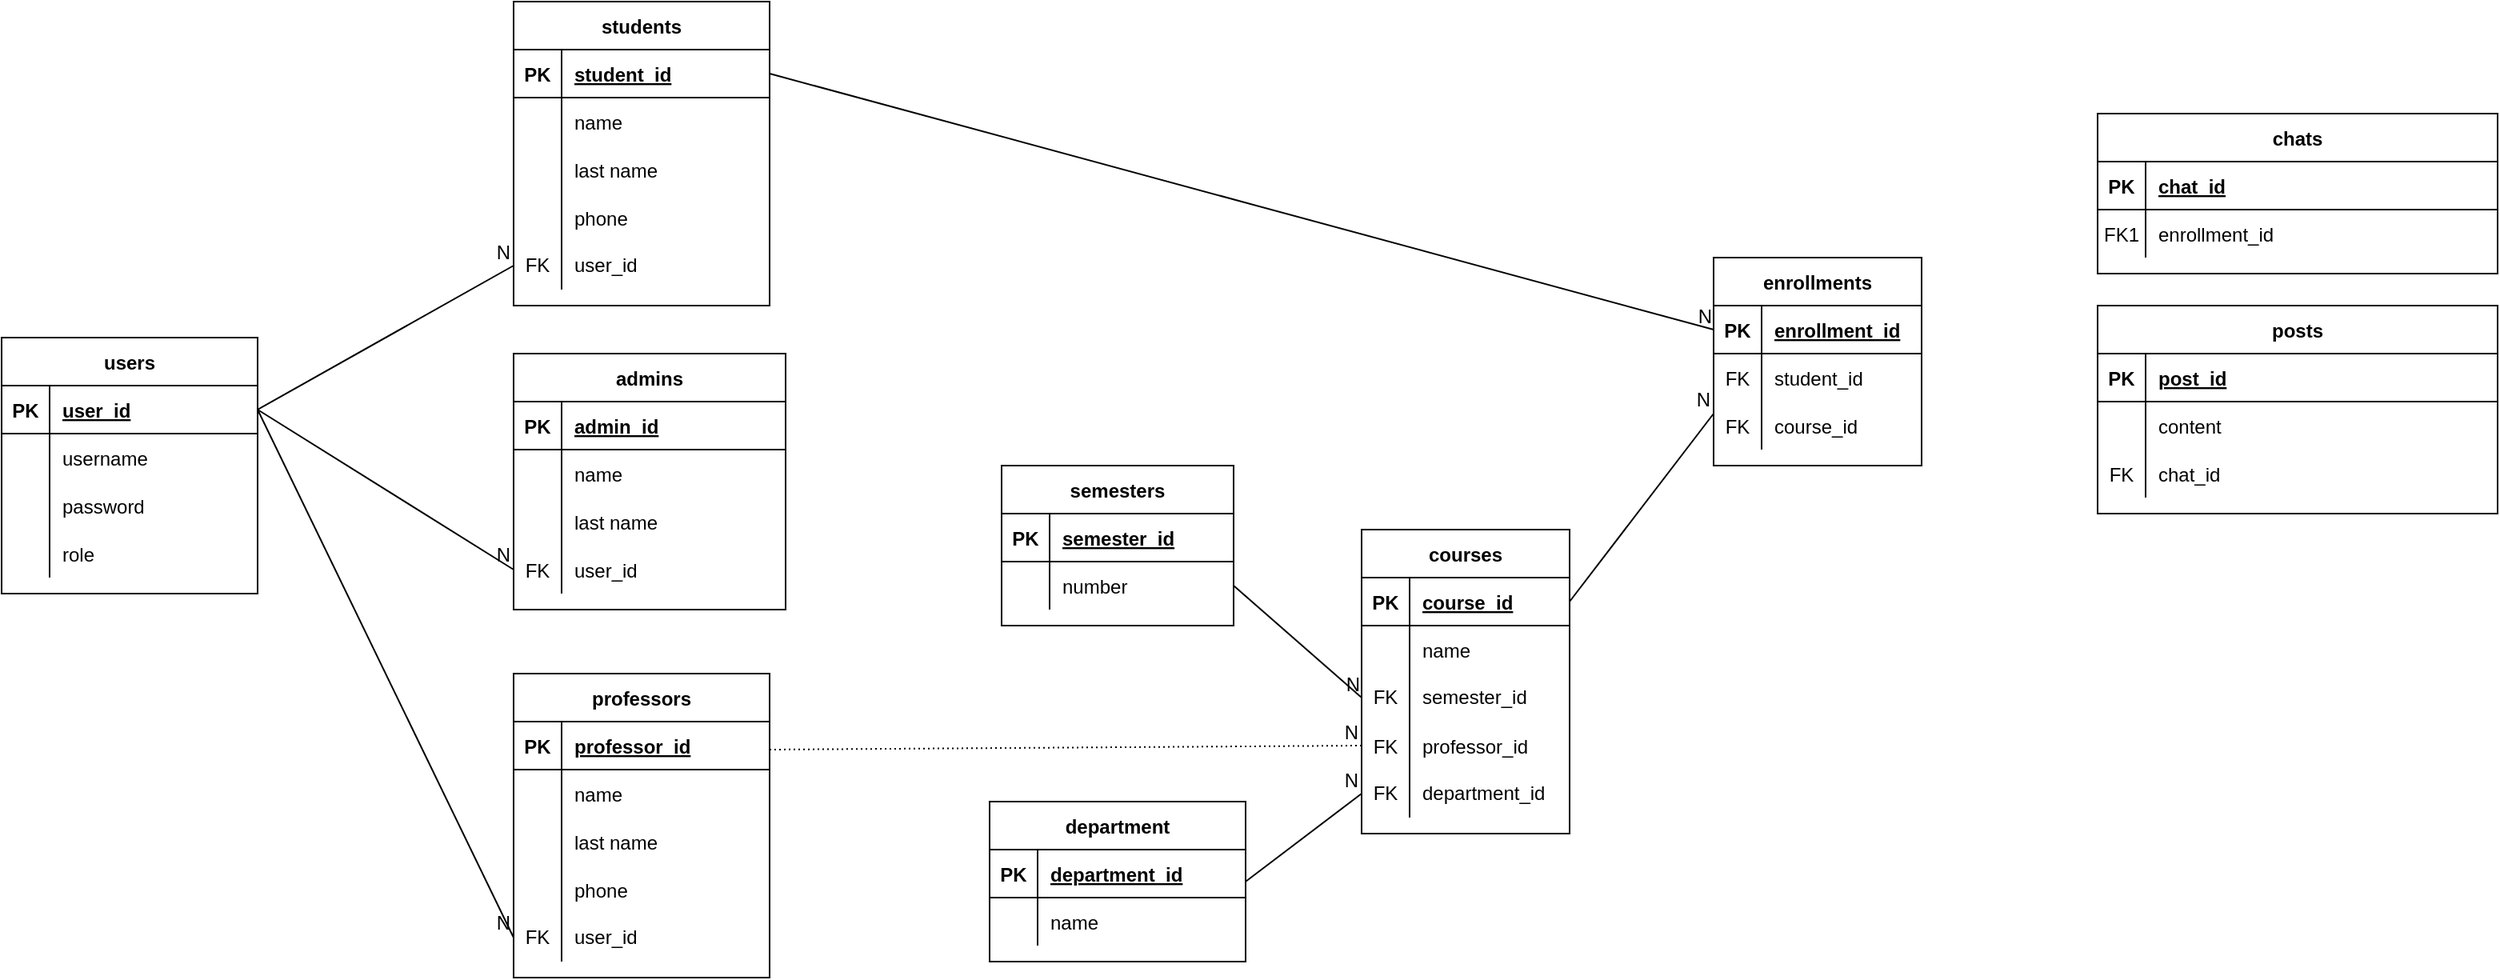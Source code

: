 <mxfile version="26.1.0">
  <diagram id="R2lEEEUBdFMjLlhIrx00" name="Page-1">
    <mxGraphModel dx="2284" dy="819" grid="1" gridSize="10" guides="1" tooltips="1" connect="1" arrows="1" fold="1" page="1" pageScale="1" pageWidth="850" pageHeight="1100" math="0" shadow="0" extFonts="Permanent Marker^https://fonts.googleapis.com/css?family=Permanent+Marker">
      <root>
        <mxCell id="0" />
        <mxCell id="1" parent="0" />
        <mxCell id="C-vyLk0tnHw3VtMMgP7b-2" value="courses" style="shape=table;startSize=30;container=1;collapsible=1;childLayout=tableLayout;fixedRows=1;rowLines=0;fontStyle=1;align=center;resizeLast=1;" parent="1" vertex="1">
          <mxGeometry x="380" y="430" width="130" height="190" as="geometry" />
        </mxCell>
        <mxCell id="C-vyLk0tnHw3VtMMgP7b-3" value="" style="shape=partialRectangle;collapsible=0;dropTarget=0;pointerEvents=0;fillColor=none;points=[[0,0.5],[1,0.5]];portConstraint=eastwest;top=0;left=0;right=0;bottom=1;" parent="C-vyLk0tnHw3VtMMgP7b-2" vertex="1">
          <mxGeometry y="30" width="130" height="30" as="geometry" />
        </mxCell>
        <mxCell id="C-vyLk0tnHw3VtMMgP7b-4" value="PK" style="shape=partialRectangle;overflow=hidden;connectable=0;fillColor=none;top=0;left=0;bottom=0;right=0;fontStyle=1;" parent="C-vyLk0tnHw3VtMMgP7b-3" vertex="1">
          <mxGeometry width="30" height="30" as="geometry">
            <mxRectangle width="30" height="30" as="alternateBounds" />
          </mxGeometry>
        </mxCell>
        <mxCell id="C-vyLk0tnHw3VtMMgP7b-5" value="course_id" style="shape=partialRectangle;overflow=hidden;connectable=0;fillColor=none;top=0;left=0;bottom=0;right=0;align=left;spacingLeft=6;fontStyle=5;" parent="C-vyLk0tnHw3VtMMgP7b-3" vertex="1">
          <mxGeometry x="30" width="100" height="30" as="geometry">
            <mxRectangle width="100" height="30" as="alternateBounds" />
          </mxGeometry>
        </mxCell>
        <mxCell id="C-vyLk0tnHw3VtMMgP7b-9" value="" style="shape=partialRectangle;collapsible=0;dropTarget=0;pointerEvents=0;fillColor=none;points=[[0,0.5],[1,0.5]];portConstraint=eastwest;top=0;left=0;right=0;bottom=0;" parent="C-vyLk0tnHw3VtMMgP7b-2" vertex="1">
          <mxGeometry y="60" width="130" height="30" as="geometry" />
        </mxCell>
        <mxCell id="C-vyLk0tnHw3VtMMgP7b-10" value="" style="shape=partialRectangle;overflow=hidden;connectable=0;fillColor=none;top=0;left=0;bottom=0;right=0;" parent="C-vyLk0tnHw3VtMMgP7b-9" vertex="1">
          <mxGeometry width="30" height="30" as="geometry">
            <mxRectangle width="30" height="30" as="alternateBounds" />
          </mxGeometry>
        </mxCell>
        <mxCell id="C-vyLk0tnHw3VtMMgP7b-11" value="name" style="shape=partialRectangle;overflow=hidden;connectable=0;fillColor=none;top=0;left=0;bottom=0;right=0;align=left;spacingLeft=6;" parent="C-vyLk0tnHw3VtMMgP7b-9" vertex="1">
          <mxGeometry x="30" width="100" height="30" as="geometry">
            <mxRectangle width="100" height="30" as="alternateBounds" />
          </mxGeometry>
        </mxCell>
        <mxCell id="GSgOsU9FtVIXxJSqSKFA-124" value="" style="shape=tableRow;horizontal=0;startSize=0;swimlaneHead=0;swimlaneBody=0;fillColor=none;collapsible=0;dropTarget=0;points=[[0,0.5],[1,0.5]];portConstraint=eastwest;top=0;left=0;right=0;bottom=0;" parent="C-vyLk0tnHw3VtMMgP7b-2" vertex="1">
          <mxGeometry y="90" width="130" height="30" as="geometry" />
        </mxCell>
        <mxCell id="GSgOsU9FtVIXxJSqSKFA-125" value="FK" style="shape=partialRectangle;connectable=0;fillColor=none;top=0;left=0;bottom=0;right=0;fontStyle=0;overflow=hidden;whiteSpace=wrap;html=1;" parent="GSgOsU9FtVIXxJSqSKFA-124" vertex="1">
          <mxGeometry width="30" height="30" as="geometry">
            <mxRectangle width="30" height="30" as="alternateBounds" />
          </mxGeometry>
        </mxCell>
        <mxCell id="GSgOsU9FtVIXxJSqSKFA-126" value="semester_id" style="shape=partialRectangle;connectable=0;fillColor=none;top=0;left=0;bottom=0;right=0;align=left;spacingLeft=6;fontStyle=0;overflow=hidden;whiteSpace=wrap;html=1;" parent="GSgOsU9FtVIXxJSqSKFA-124" vertex="1">
          <mxGeometry x="30" width="100" height="30" as="geometry">
            <mxRectangle width="100" height="30" as="alternateBounds" />
          </mxGeometry>
        </mxCell>
        <mxCell id="GSgOsU9FtVIXxJSqSKFA-140" value="" style="shape=tableRow;horizontal=0;startSize=0;swimlaneHead=0;swimlaneBody=0;fillColor=none;collapsible=0;dropTarget=0;points=[[0,0.5],[1,0.5]];portConstraint=eastwest;top=0;left=0;right=0;bottom=0;" parent="C-vyLk0tnHw3VtMMgP7b-2" vertex="1">
          <mxGeometry y="120" width="130" height="30" as="geometry" />
        </mxCell>
        <mxCell id="GSgOsU9FtVIXxJSqSKFA-141" value="FK" style="shape=partialRectangle;connectable=0;fillColor=none;top=0;left=0;bottom=0;right=0;editable=1;overflow=hidden;" parent="GSgOsU9FtVIXxJSqSKFA-140" vertex="1">
          <mxGeometry width="30" height="30" as="geometry">
            <mxRectangle width="30" height="30" as="alternateBounds" />
          </mxGeometry>
        </mxCell>
        <mxCell id="GSgOsU9FtVIXxJSqSKFA-142" value="professor_id" style="shape=partialRectangle;connectable=0;fillColor=none;top=0;left=0;bottom=0;right=0;align=left;spacingLeft=6;overflow=hidden;" parent="GSgOsU9FtVIXxJSqSKFA-140" vertex="1">
          <mxGeometry x="30" width="100" height="30" as="geometry">
            <mxRectangle width="100" height="30" as="alternateBounds" />
          </mxGeometry>
        </mxCell>
        <mxCell id="GSgOsU9FtVIXxJSqSKFA-153" value="" style="shape=tableRow;horizontal=0;startSize=0;swimlaneHead=0;swimlaneBody=0;fillColor=none;collapsible=0;dropTarget=0;points=[[0,0.5],[1,0.5]];portConstraint=eastwest;top=0;left=0;right=0;bottom=0;" parent="C-vyLk0tnHw3VtMMgP7b-2" vertex="1">
          <mxGeometry y="150" width="130" height="30" as="geometry" />
        </mxCell>
        <mxCell id="GSgOsU9FtVIXxJSqSKFA-154" value="FK" style="shape=partialRectangle;connectable=0;fillColor=none;top=0;left=0;bottom=0;right=0;fontStyle=0;overflow=hidden;whiteSpace=wrap;html=1;" parent="GSgOsU9FtVIXxJSqSKFA-153" vertex="1">
          <mxGeometry width="30" height="30" as="geometry">
            <mxRectangle width="30" height="30" as="alternateBounds" />
          </mxGeometry>
        </mxCell>
        <mxCell id="GSgOsU9FtVIXxJSqSKFA-155" value="department_id" style="shape=partialRectangle;connectable=0;fillColor=none;top=0;left=0;bottom=0;right=0;align=left;spacingLeft=6;fontStyle=0;overflow=hidden;whiteSpace=wrap;html=1;" parent="GSgOsU9FtVIXxJSqSKFA-153" vertex="1">
          <mxGeometry x="30" width="100" height="30" as="geometry">
            <mxRectangle width="100" height="30" as="alternateBounds" />
          </mxGeometry>
        </mxCell>
        <mxCell id="C-vyLk0tnHw3VtMMgP7b-23" value="users" style="shape=table;startSize=30;container=1;collapsible=1;childLayout=tableLayout;fixedRows=1;rowLines=0;fontStyle=1;align=center;resizeLast=1;" parent="1" vertex="1">
          <mxGeometry x="-470" y="310" width="160" height="160" as="geometry" />
        </mxCell>
        <mxCell id="C-vyLk0tnHw3VtMMgP7b-24" value="" style="shape=partialRectangle;collapsible=0;dropTarget=0;pointerEvents=0;fillColor=none;points=[[0,0.5],[1,0.5]];portConstraint=eastwest;top=0;left=0;right=0;bottom=1;" parent="C-vyLk0tnHw3VtMMgP7b-23" vertex="1">
          <mxGeometry y="30" width="160" height="30" as="geometry" />
        </mxCell>
        <mxCell id="C-vyLk0tnHw3VtMMgP7b-25" value="PK" style="shape=partialRectangle;overflow=hidden;connectable=0;fillColor=none;top=0;left=0;bottom=0;right=0;fontStyle=1;" parent="C-vyLk0tnHw3VtMMgP7b-24" vertex="1">
          <mxGeometry width="30" height="30" as="geometry">
            <mxRectangle width="30" height="30" as="alternateBounds" />
          </mxGeometry>
        </mxCell>
        <mxCell id="C-vyLk0tnHw3VtMMgP7b-26" value="user_id" style="shape=partialRectangle;overflow=hidden;connectable=0;fillColor=none;top=0;left=0;bottom=0;right=0;align=left;spacingLeft=6;fontStyle=5;" parent="C-vyLk0tnHw3VtMMgP7b-24" vertex="1">
          <mxGeometry x="30" width="130" height="30" as="geometry">
            <mxRectangle width="130" height="30" as="alternateBounds" />
          </mxGeometry>
        </mxCell>
        <mxCell id="C-vyLk0tnHw3VtMMgP7b-27" value="" style="shape=partialRectangle;collapsible=0;dropTarget=0;pointerEvents=0;fillColor=none;points=[[0,0.5],[1,0.5]];portConstraint=eastwest;top=0;left=0;right=0;bottom=0;" parent="C-vyLk0tnHw3VtMMgP7b-23" vertex="1">
          <mxGeometry y="60" width="160" height="30" as="geometry" />
        </mxCell>
        <mxCell id="C-vyLk0tnHw3VtMMgP7b-28" value="" style="shape=partialRectangle;overflow=hidden;connectable=0;fillColor=none;top=0;left=0;bottom=0;right=0;" parent="C-vyLk0tnHw3VtMMgP7b-27" vertex="1">
          <mxGeometry width="30" height="30" as="geometry">
            <mxRectangle width="30" height="30" as="alternateBounds" />
          </mxGeometry>
        </mxCell>
        <mxCell id="C-vyLk0tnHw3VtMMgP7b-29" value="username" style="shape=partialRectangle;overflow=hidden;connectable=0;fillColor=none;top=0;left=0;bottom=0;right=0;align=left;spacingLeft=6;" parent="C-vyLk0tnHw3VtMMgP7b-27" vertex="1">
          <mxGeometry x="30" width="130" height="30" as="geometry">
            <mxRectangle width="130" height="30" as="alternateBounds" />
          </mxGeometry>
        </mxCell>
        <mxCell id="GSgOsU9FtVIXxJSqSKFA-80" value="" style="shape=tableRow;horizontal=0;startSize=0;swimlaneHead=0;swimlaneBody=0;fillColor=none;collapsible=0;dropTarget=0;points=[[0,0.5],[1,0.5]];portConstraint=eastwest;top=0;left=0;right=0;bottom=0;" parent="C-vyLk0tnHw3VtMMgP7b-23" vertex="1">
          <mxGeometry y="90" width="160" height="30" as="geometry" />
        </mxCell>
        <mxCell id="GSgOsU9FtVIXxJSqSKFA-81" value="" style="shape=partialRectangle;connectable=0;fillColor=none;top=0;left=0;bottom=0;right=0;editable=1;overflow=hidden;" parent="GSgOsU9FtVIXxJSqSKFA-80" vertex="1">
          <mxGeometry width="30" height="30" as="geometry">
            <mxRectangle width="30" height="30" as="alternateBounds" />
          </mxGeometry>
        </mxCell>
        <mxCell id="GSgOsU9FtVIXxJSqSKFA-82" value="password" style="shape=partialRectangle;connectable=0;fillColor=none;top=0;left=0;bottom=0;right=0;align=left;spacingLeft=6;overflow=hidden;" parent="GSgOsU9FtVIXxJSqSKFA-80" vertex="1">
          <mxGeometry x="30" width="130" height="30" as="geometry">
            <mxRectangle width="130" height="30" as="alternateBounds" />
          </mxGeometry>
        </mxCell>
        <mxCell id="GSgOsU9FtVIXxJSqSKFA-83" value="" style="shape=tableRow;horizontal=0;startSize=0;swimlaneHead=0;swimlaneBody=0;fillColor=none;collapsible=0;dropTarget=0;points=[[0,0.5],[1,0.5]];portConstraint=eastwest;top=0;left=0;right=0;bottom=0;" parent="C-vyLk0tnHw3VtMMgP7b-23" vertex="1">
          <mxGeometry y="120" width="160" height="30" as="geometry" />
        </mxCell>
        <mxCell id="GSgOsU9FtVIXxJSqSKFA-84" value="" style="shape=partialRectangle;connectable=0;fillColor=none;top=0;left=0;bottom=0;right=0;editable=1;overflow=hidden;" parent="GSgOsU9FtVIXxJSqSKFA-83" vertex="1">
          <mxGeometry width="30" height="30" as="geometry">
            <mxRectangle width="30" height="30" as="alternateBounds" />
          </mxGeometry>
        </mxCell>
        <mxCell id="GSgOsU9FtVIXxJSqSKFA-85" value="role" style="shape=partialRectangle;connectable=0;fillColor=none;top=0;left=0;bottom=0;right=0;align=left;spacingLeft=6;overflow=hidden;" parent="GSgOsU9FtVIXxJSqSKFA-83" vertex="1">
          <mxGeometry x="30" width="130" height="30" as="geometry">
            <mxRectangle width="130" height="30" as="alternateBounds" />
          </mxGeometry>
        </mxCell>
        <mxCell id="GSgOsU9FtVIXxJSqSKFA-1" value="admins" style="shape=table;startSize=30;container=1;collapsible=1;childLayout=tableLayout;fixedRows=1;rowLines=0;fontStyle=1;align=center;resizeLast=1;" parent="1" vertex="1">
          <mxGeometry x="-150" y="320" width="170" height="160" as="geometry" />
        </mxCell>
        <mxCell id="GSgOsU9FtVIXxJSqSKFA-2" value="" style="shape=partialRectangle;collapsible=0;dropTarget=0;pointerEvents=0;fillColor=none;points=[[0,0.5],[1,0.5]];portConstraint=eastwest;top=0;left=0;right=0;bottom=1;" parent="GSgOsU9FtVIXxJSqSKFA-1" vertex="1">
          <mxGeometry y="30" width="170" height="30" as="geometry" />
        </mxCell>
        <mxCell id="GSgOsU9FtVIXxJSqSKFA-3" value="PK" style="shape=partialRectangle;overflow=hidden;connectable=0;fillColor=none;top=0;left=0;bottom=0;right=0;fontStyle=1;" parent="GSgOsU9FtVIXxJSqSKFA-2" vertex="1">
          <mxGeometry width="30" height="30" as="geometry">
            <mxRectangle width="30" height="30" as="alternateBounds" />
          </mxGeometry>
        </mxCell>
        <mxCell id="GSgOsU9FtVIXxJSqSKFA-4" value="admin_id" style="shape=partialRectangle;overflow=hidden;connectable=0;fillColor=none;top=0;left=0;bottom=0;right=0;align=left;spacingLeft=6;fontStyle=5;" parent="GSgOsU9FtVIXxJSqSKFA-2" vertex="1">
          <mxGeometry x="30" width="140" height="30" as="geometry">
            <mxRectangle width="140" height="30" as="alternateBounds" />
          </mxGeometry>
        </mxCell>
        <mxCell id="GSgOsU9FtVIXxJSqSKFA-92" value="" style="shape=tableRow;horizontal=0;startSize=0;swimlaneHead=0;swimlaneBody=0;fillColor=none;collapsible=0;dropTarget=0;points=[[0,0.5],[1,0.5]];portConstraint=eastwest;top=0;left=0;right=0;bottom=0;" parent="GSgOsU9FtVIXxJSqSKFA-1" vertex="1">
          <mxGeometry y="60" width="170" height="30" as="geometry" />
        </mxCell>
        <mxCell id="GSgOsU9FtVIXxJSqSKFA-93" value="" style="shape=partialRectangle;connectable=0;fillColor=none;top=0;left=0;bottom=0;right=0;editable=1;overflow=hidden;" parent="GSgOsU9FtVIXxJSqSKFA-92" vertex="1">
          <mxGeometry width="30" height="30" as="geometry">
            <mxRectangle width="30" height="30" as="alternateBounds" />
          </mxGeometry>
        </mxCell>
        <mxCell id="GSgOsU9FtVIXxJSqSKFA-94" value="name    " style="shape=partialRectangle;connectable=0;fillColor=none;top=0;left=0;bottom=0;right=0;align=left;spacingLeft=6;overflow=hidden;" parent="GSgOsU9FtVIXxJSqSKFA-92" vertex="1">
          <mxGeometry x="30" width="140" height="30" as="geometry">
            <mxRectangle width="140" height="30" as="alternateBounds" />
          </mxGeometry>
        </mxCell>
        <mxCell id="GSgOsU9FtVIXxJSqSKFA-89" value="" style="shape=tableRow;horizontal=0;startSize=0;swimlaneHead=0;swimlaneBody=0;fillColor=none;collapsible=0;dropTarget=0;points=[[0,0.5],[1,0.5]];portConstraint=eastwest;top=0;left=0;right=0;bottom=0;" parent="GSgOsU9FtVIXxJSqSKFA-1" vertex="1">
          <mxGeometry y="90" width="170" height="30" as="geometry" />
        </mxCell>
        <mxCell id="GSgOsU9FtVIXxJSqSKFA-90" value="" style="shape=partialRectangle;connectable=0;fillColor=none;top=0;left=0;bottom=0;right=0;editable=1;overflow=hidden;" parent="GSgOsU9FtVIXxJSqSKFA-89" vertex="1">
          <mxGeometry width="30" height="30" as="geometry">
            <mxRectangle width="30" height="30" as="alternateBounds" />
          </mxGeometry>
        </mxCell>
        <mxCell id="GSgOsU9FtVIXxJSqSKFA-91" value="last name" style="shape=partialRectangle;connectable=0;fillColor=none;top=0;left=0;bottom=0;right=0;align=left;spacingLeft=6;overflow=hidden;" parent="GSgOsU9FtVIXxJSqSKFA-89" vertex="1">
          <mxGeometry x="30" width="140" height="30" as="geometry">
            <mxRectangle width="140" height="30" as="alternateBounds" />
          </mxGeometry>
        </mxCell>
        <mxCell id="GSgOsU9FtVIXxJSqSKFA-95" value="" style="shape=tableRow;horizontal=0;startSize=0;swimlaneHead=0;swimlaneBody=0;fillColor=none;collapsible=0;dropTarget=0;points=[[0,0.5],[1,0.5]];portConstraint=eastwest;top=0;left=0;right=0;bottom=0;" parent="GSgOsU9FtVIXxJSqSKFA-1" vertex="1">
          <mxGeometry y="120" width="170" height="30" as="geometry" />
        </mxCell>
        <mxCell id="GSgOsU9FtVIXxJSqSKFA-96" value="FK" style="shape=partialRectangle;connectable=0;fillColor=none;top=0;left=0;bottom=0;right=0;editable=1;overflow=hidden;" parent="GSgOsU9FtVIXxJSqSKFA-95" vertex="1">
          <mxGeometry width="30" height="30" as="geometry">
            <mxRectangle width="30" height="30" as="alternateBounds" />
          </mxGeometry>
        </mxCell>
        <mxCell id="GSgOsU9FtVIXxJSqSKFA-97" value="user_id" style="shape=partialRectangle;connectable=0;fillColor=none;top=0;left=0;bottom=0;right=0;align=left;spacingLeft=6;overflow=hidden;" parent="GSgOsU9FtVIXxJSqSKFA-95" vertex="1">
          <mxGeometry x="30" width="140" height="30" as="geometry">
            <mxRectangle width="140" height="30" as="alternateBounds" />
          </mxGeometry>
        </mxCell>
        <mxCell id="GSgOsU9FtVIXxJSqSKFA-11" value="enrollments" style="shape=table;startSize=30;container=1;collapsible=1;childLayout=tableLayout;fixedRows=1;rowLines=0;fontStyle=1;align=center;resizeLast=1;" parent="1" vertex="1">
          <mxGeometry x="600" y="260" width="130" height="130" as="geometry" />
        </mxCell>
        <mxCell id="GSgOsU9FtVIXxJSqSKFA-12" value="" style="shape=partialRectangle;collapsible=0;dropTarget=0;pointerEvents=0;fillColor=none;points=[[0,0.5],[1,0.5]];portConstraint=eastwest;top=0;left=0;right=0;bottom=1;" parent="GSgOsU9FtVIXxJSqSKFA-11" vertex="1">
          <mxGeometry y="30" width="130" height="30" as="geometry" />
        </mxCell>
        <mxCell id="GSgOsU9FtVIXxJSqSKFA-13" value="PK" style="shape=partialRectangle;overflow=hidden;connectable=0;fillColor=none;top=0;left=0;bottom=0;right=0;fontStyle=1;" parent="GSgOsU9FtVIXxJSqSKFA-12" vertex="1">
          <mxGeometry width="30" height="30" as="geometry">
            <mxRectangle width="30" height="30" as="alternateBounds" />
          </mxGeometry>
        </mxCell>
        <mxCell id="GSgOsU9FtVIXxJSqSKFA-14" value="enrollment_id" style="shape=partialRectangle;overflow=hidden;connectable=0;fillColor=none;top=0;left=0;bottom=0;right=0;align=left;spacingLeft=6;fontStyle=5;" parent="GSgOsU9FtVIXxJSqSKFA-12" vertex="1">
          <mxGeometry x="30" width="100" height="30" as="geometry">
            <mxRectangle width="100" height="30" as="alternateBounds" />
          </mxGeometry>
        </mxCell>
        <mxCell id="GSgOsU9FtVIXxJSqSKFA-15" value="" style="shape=partialRectangle;collapsible=0;dropTarget=0;pointerEvents=0;fillColor=none;points=[[0,0.5],[1,0.5]];portConstraint=eastwest;top=0;left=0;right=0;bottom=0;" parent="GSgOsU9FtVIXxJSqSKFA-11" vertex="1">
          <mxGeometry y="60" width="130" height="30" as="geometry" />
        </mxCell>
        <mxCell id="GSgOsU9FtVIXxJSqSKFA-16" value="FK" style="shape=partialRectangle;overflow=hidden;connectable=0;fillColor=none;top=0;left=0;bottom=0;right=0;" parent="GSgOsU9FtVIXxJSqSKFA-15" vertex="1">
          <mxGeometry width="30" height="30" as="geometry">
            <mxRectangle width="30" height="30" as="alternateBounds" />
          </mxGeometry>
        </mxCell>
        <mxCell id="GSgOsU9FtVIXxJSqSKFA-17" value="student_id" style="shape=partialRectangle;overflow=hidden;connectable=0;fillColor=none;top=0;left=0;bottom=0;right=0;align=left;spacingLeft=6;" parent="GSgOsU9FtVIXxJSqSKFA-15" vertex="1">
          <mxGeometry x="30" width="100" height="30" as="geometry">
            <mxRectangle width="100" height="30" as="alternateBounds" />
          </mxGeometry>
        </mxCell>
        <mxCell id="GSgOsU9FtVIXxJSqSKFA-18" value="" style="shape=partialRectangle;collapsible=0;dropTarget=0;pointerEvents=0;fillColor=none;points=[[0,0.5],[1,0.5]];portConstraint=eastwest;top=0;left=0;right=0;bottom=0;" parent="GSgOsU9FtVIXxJSqSKFA-11" vertex="1">
          <mxGeometry y="90" width="130" height="30" as="geometry" />
        </mxCell>
        <mxCell id="GSgOsU9FtVIXxJSqSKFA-19" value="FK" style="shape=partialRectangle;overflow=hidden;connectable=0;fillColor=none;top=0;left=0;bottom=0;right=0;" parent="GSgOsU9FtVIXxJSqSKFA-18" vertex="1">
          <mxGeometry width="30" height="30" as="geometry">
            <mxRectangle width="30" height="30" as="alternateBounds" />
          </mxGeometry>
        </mxCell>
        <mxCell id="GSgOsU9FtVIXxJSqSKFA-20" value="course_id" style="shape=partialRectangle;overflow=hidden;connectable=0;fillColor=none;top=0;left=0;bottom=0;right=0;align=left;spacingLeft=6;" parent="GSgOsU9FtVIXxJSqSKFA-18" vertex="1">
          <mxGeometry x="30" width="100" height="30" as="geometry">
            <mxRectangle width="100" height="30" as="alternateBounds" />
          </mxGeometry>
        </mxCell>
        <mxCell id="GSgOsU9FtVIXxJSqSKFA-21" value="semesters" style="shape=table;startSize=30;container=1;collapsible=1;childLayout=tableLayout;fixedRows=1;rowLines=0;fontStyle=1;align=center;resizeLast=1;" parent="1" vertex="1">
          <mxGeometry x="155" y="390" width="145" height="100" as="geometry" />
        </mxCell>
        <mxCell id="GSgOsU9FtVIXxJSqSKFA-22" value="" style="shape=partialRectangle;collapsible=0;dropTarget=0;pointerEvents=0;fillColor=none;points=[[0,0.5],[1,0.5]];portConstraint=eastwest;top=0;left=0;right=0;bottom=1;" parent="GSgOsU9FtVIXxJSqSKFA-21" vertex="1">
          <mxGeometry y="30" width="145" height="30" as="geometry" />
        </mxCell>
        <mxCell id="GSgOsU9FtVIXxJSqSKFA-23" value="PK" style="shape=partialRectangle;overflow=hidden;connectable=0;fillColor=none;top=0;left=0;bottom=0;right=0;fontStyle=1;" parent="GSgOsU9FtVIXxJSqSKFA-22" vertex="1">
          <mxGeometry width="30" height="30" as="geometry">
            <mxRectangle width="30" height="30" as="alternateBounds" />
          </mxGeometry>
        </mxCell>
        <mxCell id="GSgOsU9FtVIXxJSqSKFA-24" value="semester_id" style="shape=partialRectangle;overflow=hidden;connectable=0;fillColor=none;top=0;left=0;bottom=0;right=0;align=left;spacingLeft=6;fontStyle=5;" parent="GSgOsU9FtVIXxJSqSKFA-22" vertex="1">
          <mxGeometry x="30" width="115" height="30" as="geometry">
            <mxRectangle width="115" height="30" as="alternateBounds" />
          </mxGeometry>
        </mxCell>
        <mxCell id="GSgOsU9FtVIXxJSqSKFA-28" value="" style="shape=partialRectangle;collapsible=0;dropTarget=0;pointerEvents=0;fillColor=none;points=[[0,0.5],[1,0.5]];portConstraint=eastwest;top=0;left=0;right=0;bottom=0;" parent="GSgOsU9FtVIXxJSqSKFA-21" vertex="1">
          <mxGeometry y="60" width="145" height="30" as="geometry" />
        </mxCell>
        <mxCell id="GSgOsU9FtVIXxJSqSKFA-29" value="" style="shape=partialRectangle;overflow=hidden;connectable=0;fillColor=none;top=0;left=0;bottom=0;right=0;" parent="GSgOsU9FtVIXxJSqSKFA-28" vertex="1">
          <mxGeometry width="30" height="30" as="geometry">
            <mxRectangle width="30" height="30" as="alternateBounds" />
          </mxGeometry>
        </mxCell>
        <mxCell id="GSgOsU9FtVIXxJSqSKFA-30" value="number" style="shape=partialRectangle;overflow=hidden;connectable=0;fillColor=none;top=0;left=0;bottom=0;right=0;align=left;spacingLeft=6;" parent="GSgOsU9FtVIXxJSqSKFA-28" vertex="1">
          <mxGeometry x="30" width="115" height="30" as="geometry">
            <mxRectangle width="115" height="30" as="alternateBounds" />
          </mxGeometry>
        </mxCell>
        <mxCell id="GSgOsU9FtVIXxJSqSKFA-31" value="department" style="shape=table;startSize=30;container=1;collapsible=1;childLayout=tableLayout;fixedRows=1;rowLines=0;fontStyle=1;align=center;resizeLast=1;" parent="1" vertex="1">
          <mxGeometry x="147.5" y="600" width="160" height="100" as="geometry" />
        </mxCell>
        <mxCell id="GSgOsU9FtVIXxJSqSKFA-32" value="" style="shape=partialRectangle;collapsible=0;dropTarget=0;pointerEvents=0;fillColor=none;points=[[0,0.5],[1,0.5]];portConstraint=eastwest;top=0;left=0;right=0;bottom=1;" parent="GSgOsU9FtVIXxJSqSKFA-31" vertex="1">
          <mxGeometry y="30" width="160" height="30" as="geometry" />
        </mxCell>
        <mxCell id="GSgOsU9FtVIXxJSqSKFA-33" value="PK" style="shape=partialRectangle;overflow=hidden;connectable=0;fillColor=none;top=0;left=0;bottom=0;right=0;fontStyle=1;" parent="GSgOsU9FtVIXxJSqSKFA-32" vertex="1">
          <mxGeometry width="30" height="30" as="geometry">
            <mxRectangle width="30" height="30" as="alternateBounds" />
          </mxGeometry>
        </mxCell>
        <mxCell id="GSgOsU9FtVIXxJSqSKFA-34" value="department_id" style="shape=partialRectangle;overflow=hidden;connectable=0;fillColor=none;top=0;left=0;bottom=0;right=0;align=left;spacingLeft=6;fontStyle=5;" parent="GSgOsU9FtVIXxJSqSKFA-32" vertex="1">
          <mxGeometry x="30" width="130" height="30" as="geometry">
            <mxRectangle width="130" height="30" as="alternateBounds" />
          </mxGeometry>
        </mxCell>
        <mxCell id="GSgOsU9FtVIXxJSqSKFA-38" value="" style="shape=partialRectangle;collapsible=0;dropTarget=0;pointerEvents=0;fillColor=none;points=[[0,0.5],[1,0.5]];portConstraint=eastwest;top=0;left=0;right=0;bottom=0;" parent="GSgOsU9FtVIXxJSqSKFA-31" vertex="1">
          <mxGeometry y="60" width="160" height="30" as="geometry" />
        </mxCell>
        <mxCell id="GSgOsU9FtVIXxJSqSKFA-39" value="" style="shape=partialRectangle;overflow=hidden;connectable=0;fillColor=none;top=0;left=0;bottom=0;right=0;" parent="GSgOsU9FtVIXxJSqSKFA-38" vertex="1">
          <mxGeometry width="30" height="30" as="geometry">
            <mxRectangle width="30" height="30" as="alternateBounds" />
          </mxGeometry>
        </mxCell>
        <mxCell id="GSgOsU9FtVIXxJSqSKFA-40" value="name" style="shape=partialRectangle;overflow=hidden;connectable=0;fillColor=none;top=0;left=0;bottom=0;right=0;align=left;spacingLeft=6;" parent="GSgOsU9FtVIXxJSqSKFA-38" vertex="1">
          <mxGeometry x="30" width="130" height="30" as="geometry">
            <mxRectangle width="130" height="30" as="alternateBounds" />
          </mxGeometry>
        </mxCell>
        <mxCell id="GSgOsU9FtVIXxJSqSKFA-41" value="chats" style="shape=table;startSize=30;container=1;collapsible=1;childLayout=tableLayout;fixedRows=1;rowLines=0;fontStyle=1;align=center;resizeLast=1;" parent="1" vertex="1">
          <mxGeometry x="840" y="170" width="250" height="100" as="geometry" />
        </mxCell>
        <mxCell id="GSgOsU9FtVIXxJSqSKFA-42" value="" style="shape=partialRectangle;collapsible=0;dropTarget=0;pointerEvents=0;fillColor=none;points=[[0,0.5],[1,0.5]];portConstraint=eastwest;top=0;left=0;right=0;bottom=1;" parent="GSgOsU9FtVIXxJSqSKFA-41" vertex="1">
          <mxGeometry y="30" width="250" height="30" as="geometry" />
        </mxCell>
        <mxCell id="GSgOsU9FtVIXxJSqSKFA-43" value="PK" style="shape=partialRectangle;overflow=hidden;connectable=0;fillColor=none;top=0;left=0;bottom=0;right=0;fontStyle=1;" parent="GSgOsU9FtVIXxJSqSKFA-42" vertex="1">
          <mxGeometry width="30" height="30" as="geometry">
            <mxRectangle width="30" height="30" as="alternateBounds" />
          </mxGeometry>
        </mxCell>
        <mxCell id="GSgOsU9FtVIXxJSqSKFA-44" value="chat_id" style="shape=partialRectangle;overflow=hidden;connectable=0;fillColor=none;top=0;left=0;bottom=0;right=0;align=left;spacingLeft=6;fontStyle=5;" parent="GSgOsU9FtVIXxJSqSKFA-42" vertex="1">
          <mxGeometry x="30" width="220" height="30" as="geometry">
            <mxRectangle width="220" height="30" as="alternateBounds" />
          </mxGeometry>
        </mxCell>
        <mxCell id="GSgOsU9FtVIXxJSqSKFA-45" value="" style="shape=partialRectangle;collapsible=0;dropTarget=0;pointerEvents=0;fillColor=none;points=[[0,0.5],[1,0.5]];portConstraint=eastwest;top=0;left=0;right=0;bottom=0;" parent="GSgOsU9FtVIXxJSqSKFA-41" vertex="1">
          <mxGeometry y="60" width="250" height="30" as="geometry" />
        </mxCell>
        <mxCell id="GSgOsU9FtVIXxJSqSKFA-46" value="FK1" style="shape=partialRectangle;overflow=hidden;connectable=0;fillColor=none;top=0;left=0;bottom=0;right=0;" parent="GSgOsU9FtVIXxJSqSKFA-45" vertex="1">
          <mxGeometry width="30" height="30" as="geometry">
            <mxRectangle width="30" height="30" as="alternateBounds" />
          </mxGeometry>
        </mxCell>
        <mxCell id="GSgOsU9FtVIXxJSqSKFA-47" value="enrollment_id" style="shape=partialRectangle;overflow=hidden;connectable=0;fillColor=none;top=0;left=0;bottom=0;right=0;align=left;spacingLeft=6;" parent="GSgOsU9FtVIXxJSqSKFA-45" vertex="1">
          <mxGeometry x="30" width="220" height="30" as="geometry">
            <mxRectangle width="220" height="30" as="alternateBounds" />
          </mxGeometry>
        </mxCell>
        <mxCell id="GSgOsU9FtVIXxJSqSKFA-51" value="students" style="shape=table;startSize=30;container=1;collapsible=1;childLayout=tableLayout;fixedRows=1;rowLines=0;fontStyle=1;align=center;resizeLast=1;" parent="1" vertex="1">
          <mxGeometry x="-150" y="100" width="160" height="190" as="geometry" />
        </mxCell>
        <mxCell id="GSgOsU9FtVIXxJSqSKFA-52" value="" style="shape=partialRectangle;collapsible=0;dropTarget=0;pointerEvents=0;fillColor=none;points=[[0,0.5],[1,0.5]];portConstraint=eastwest;top=0;left=0;right=0;bottom=1;" parent="GSgOsU9FtVIXxJSqSKFA-51" vertex="1">
          <mxGeometry y="30" width="160" height="30" as="geometry" />
        </mxCell>
        <mxCell id="GSgOsU9FtVIXxJSqSKFA-53" value="PK" style="shape=partialRectangle;overflow=hidden;connectable=0;fillColor=none;top=0;left=0;bottom=0;right=0;fontStyle=1;" parent="GSgOsU9FtVIXxJSqSKFA-52" vertex="1">
          <mxGeometry width="30" height="30" as="geometry">
            <mxRectangle width="30" height="30" as="alternateBounds" />
          </mxGeometry>
        </mxCell>
        <mxCell id="GSgOsU9FtVIXxJSqSKFA-54" value="student_id" style="shape=partialRectangle;overflow=hidden;connectable=0;fillColor=none;top=0;left=0;bottom=0;right=0;align=left;spacingLeft=6;fontStyle=5;" parent="GSgOsU9FtVIXxJSqSKFA-52" vertex="1">
          <mxGeometry x="30" width="130" height="30" as="geometry">
            <mxRectangle width="130" height="30" as="alternateBounds" />
          </mxGeometry>
        </mxCell>
        <mxCell id="GSgOsU9FtVIXxJSqSKFA-55" value="" style="shape=partialRectangle;collapsible=0;dropTarget=0;pointerEvents=0;fillColor=none;points=[[0,0.5],[1,0.5]];portConstraint=eastwest;top=0;left=0;right=0;bottom=0;" parent="GSgOsU9FtVIXxJSqSKFA-51" vertex="1">
          <mxGeometry y="60" width="160" height="30" as="geometry" />
        </mxCell>
        <mxCell id="GSgOsU9FtVIXxJSqSKFA-56" value="" style="shape=partialRectangle;overflow=hidden;connectable=0;fillColor=none;top=0;left=0;bottom=0;right=0;" parent="GSgOsU9FtVIXxJSqSKFA-55" vertex="1">
          <mxGeometry width="30" height="30" as="geometry">
            <mxRectangle width="30" height="30" as="alternateBounds" />
          </mxGeometry>
        </mxCell>
        <mxCell id="GSgOsU9FtVIXxJSqSKFA-57" value="name" style="shape=partialRectangle;overflow=hidden;connectable=0;fillColor=none;top=0;left=0;bottom=0;right=0;align=left;spacingLeft=6;" parent="GSgOsU9FtVIXxJSqSKFA-55" vertex="1">
          <mxGeometry x="30" width="130" height="30" as="geometry">
            <mxRectangle width="130" height="30" as="alternateBounds" />
          </mxGeometry>
        </mxCell>
        <mxCell id="GSgOsU9FtVIXxJSqSKFA-71" value="" style="shape=tableRow;horizontal=0;startSize=0;swimlaneHead=0;swimlaneBody=0;fillColor=none;collapsible=0;dropTarget=0;points=[[0,0.5],[1,0.5]];portConstraint=eastwest;top=0;left=0;right=0;bottom=0;" parent="GSgOsU9FtVIXxJSqSKFA-51" vertex="1">
          <mxGeometry y="90" width="160" height="30" as="geometry" />
        </mxCell>
        <mxCell id="GSgOsU9FtVIXxJSqSKFA-72" value="" style="shape=partialRectangle;connectable=0;fillColor=none;top=0;left=0;bottom=0;right=0;editable=1;overflow=hidden;" parent="GSgOsU9FtVIXxJSqSKFA-71" vertex="1">
          <mxGeometry width="30" height="30" as="geometry">
            <mxRectangle width="30" height="30" as="alternateBounds" />
          </mxGeometry>
        </mxCell>
        <mxCell id="GSgOsU9FtVIXxJSqSKFA-73" value="last name" style="shape=partialRectangle;connectable=0;fillColor=none;top=0;left=0;bottom=0;right=0;align=left;spacingLeft=6;overflow=hidden;" parent="GSgOsU9FtVIXxJSqSKFA-71" vertex="1">
          <mxGeometry x="30" width="130" height="30" as="geometry">
            <mxRectangle width="130" height="30" as="alternateBounds" />
          </mxGeometry>
        </mxCell>
        <mxCell id="GSgOsU9FtVIXxJSqSKFA-74" value="" style="shape=tableRow;horizontal=0;startSize=0;swimlaneHead=0;swimlaneBody=0;fillColor=none;collapsible=0;dropTarget=0;points=[[0,0.5],[1,0.5]];portConstraint=eastwest;top=0;left=0;right=0;bottom=0;" parent="GSgOsU9FtVIXxJSqSKFA-51" vertex="1">
          <mxGeometry y="120" width="160" height="30" as="geometry" />
        </mxCell>
        <mxCell id="GSgOsU9FtVIXxJSqSKFA-75" value="" style="shape=partialRectangle;connectable=0;fillColor=none;top=0;left=0;bottom=0;right=0;editable=1;overflow=hidden;" parent="GSgOsU9FtVIXxJSqSKFA-74" vertex="1">
          <mxGeometry width="30" height="30" as="geometry">
            <mxRectangle width="30" height="30" as="alternateBounds" />
          </mxGeometry>
        </mxCell>
        <mxCell id="GSgOsU9FtVIXxJSqSKFA-76" value="phone" style="shape=partialRectangle;connectable=0;fillColor=none;top=0;left=0;bottom=0;right=0;align=left;spacingLeft=6;overflow=hidden;" parent="GSgOsU9FtVIXxJSqSKFA-74" vertex="1">
          <mxGeometry x="30" width="130" height="30" as="geometry">
            <mxRectangle width="130" height="30" as="alternateBounds" />
          </mxGeometry>
        </mxCell>
        <mxCell id="GSgOsU9FtVIXxJSqSKFA-127" value="" style="shape=tableRow;horizontal=0;startSize=0;swimlaneHead=0;swimlaneBody=0;fillColor=none;collapsible=0;dropTarget=0;points=[[0,0.5],[1,0.5]];portConstraint=eastwest;top=0;left=0;right=0;bottom=0;" parent="GSgOsU9FtVIXxJSqSKFA-51" vertex="1">
          <mxGeometry y="150" width="160" height="30" as="geometry" />
        </mxCell>
        <mxCell id="GSgOsU9FtVIXxJSqSKFA-128" value="FK" style="shape=partialRectangle;connectable=0;fillColor=none;top=0;left=0;bottom=0;right=0;fontStyle=0;overflow=hidden;whiteSpace=wrap;html=1;" parent="GSgOsU9FtVIXxJSqSKFA-127" vertex="1">
          <mxGeometry width="30" height="30" as="geometry">
            <mxRectangle width="30" height="30" as="alternateBounds" />
          </mxGeometry>
        </mxCell>
        <mxCell id="GSgOsU9FtVIXxJSqSKFA-129" value="user_id" style="shape=partialRectangle;connectable=0;fillColor=none;top=0;left=0;bottom=0;right=0;align=left;spacingLeft=6;fontStyle=0;overflow=hidden;whiteSpace=wrap;html=1;" parent="GSgOsU9FtVIXxJSqSKFA-127" vertex="1">
          <mxGeometry x="30" width="130" height="30" as="geometry">
            <mxRectangle width="130" height="30" as="alternateBounds" />
          </mxGeometry>
        </mxCell>
        <mxCell id="GSgOsU9FtVIXxJSqSKFA-98" value="professors" style="shape=table;startSize=30;container=1;collapsible=1;childLayout=tableLayout;fixedRows=1;rowLines=0;fontStyle=1;align=center;resizeLast=1;" parent="1" vertex="1">
          <mxGeometry x="-150" y="520" width="160" height="190" as="geometry" />
        </mxCell>
        <mxCell id="GSgOsU9FtVIXxJSqSKFA-99" value="" style="shape=partialRectangle;collapsible=0;dropTarget=0;pointerEvents=0;fillColor=none;points=[[0,0.5],[1,0.5]];portConstraint=eastwest;top=0;left=0;right=0;bottom=1;" parent="GSgOsU9FtVIXxJSqSKFA-98" vertex="1">
          <mxGeometry y="30" width="160" height="30" as="geometry" />
        </mxCell>
        <mxCell id="GSgOsU9FtVIXxJSqSKFA-100" value="PK" style="shape=partialRectangle;overflow=hidden;connectable=0;fillColor=none;top=0;left=0;bottom=0;right=0;fontStyle=1;" parent="GSgOsU9FtVIXxJSqSKFA-99" vertex="1">
          <mxGeometry width="30" height="30" as="geometry">
            <mxRectangle width="30" height="30" as="alternateBounds" />
          </mxGeometry>
        </mxCell>
        <mxCell id="GSgOsU9FtVIXxJSqSKFA-101" value="professor_id" style="shape=partialRectangle;overflow=hidden;connectable=0;fillColor=none;top=0;left=0;bottom=0;right=0;align=left;spacingLeft=6;fontStyle=5;" parent="GSgOsU9FtVIXxJSqSKFA-99" vertex="1">
          <mxGeometry x="30" width="130" height="30" as="geometry">
            <mxRectangle width="130" height="30" as="alternateBounds" />
          </mxGeometry>
        </mxCell>
        <mxCell id="GSgOsU9FtVIXxJSqSKFA-102" value="" style="shape=partialRectangle;collapsible=0;dropTarget=0;pointerEvents=0;fillColor=none;points=[[0,0.5],[1,0.5]];portConstraint=eastwest;top=0;left=0;right=0;bottom=0;" parent="GSgOsU9FtVIXxJSqSKFA-98" vertex="1">
          <mxGeometry y="60" width="160" height="30" as="geometry" />
        </mxCell>
        <mxCell id="GSgOsU9FtVIXxJSqSKFA-103" value="" style="shape=partialRectangle;overflow=hidden;connectable=0;fillColor=none;top=0;left=0;bottom=0;right=0;" parent="GSgOsU9FtVIXxJSqSKFA-102" vertex="1">
          <mxGeometry width="30" height="30" as="geometry">
            <mxRectangle width="30" height="30" as="alternateBounds" />
          </mxGeometry>
        </mxCell>
        <mxCell id="GSgOsU9FtVIXxJSqSKFA-104" value="name" style="shape=partialRectangle;overflow=hidden;connectable=0;fillColor=none;top=0;left=0;bottom=0;right=0;align=left;spacingLeft=6;" parent="GSgOsU9FtVIXxJSqSKFA-102" vertex="1">
          <mxGeometry x="30" width="130" height="30" as="geometry">
            <mxRectangle width="130" height="30" as="alternateBounds" />
          </mxGeometry>
        </mxCell>
        <mxCell id="GSgOsU9FtVIXxJSqSKFA-105" value="" style="shape=tableRow;horizontal=0;startSize=0;swimlaneHead=0;swimlaneBody=0;fillColor=none;collapsible=0;dropTarget=0;points=[[0,0.5],[1,0.5]];portConstraint=eastwest;top=0;left=0;right=0;bottom=0;" parent="GSgOsU9FtVIXxJSqSKFA-98" vertex="1">
          <mxGeometry y="90" width="160" height="30" as="geometry" />
        </mxCell>
        <mxCell id="GSgOsU9FtVIXxJSqSKFA-106" value="" style="shape=partialRectangle;connectable=0;fillColor=none;top=0;left=0;bottom=0;right=0;editable=1;overflow=hidden;" parent="GSgOsU9FtVIXxJSqSKFA-105" vertex="1">
          <mxGeometry width="30" height="30" as="geometry">
            <mxRectangle width="30" height="30" as="alternateBounds" />
          </mxGeometry>
        </mxCell>
        <mxCell id="GSgOsU9FtVIXxJSqSKFA-107" value="last name" style="shape=partialRectangle;connectable=0;fillColor=none;top=0;left=0;bottom=0;right=0;align=left;spacingLeft=6;overflow=hidden;" parent="GSgOsU9FtVIXxJSqSKFA-105" vertex="1">
          <mxGeometry x="30" width="130" height="30" as="geometry">
            <mxRectangle width="130" height="30" as="alternateBounds" />
          </mxGeometry>
        </mxCell>
        <mxCell id="GSgOsU9FtVIXxJSqSKFA-111" value="" style="shape=tableRow;horizontal=0;startSize=0;swimlaneHead=0;swimlaneBody=0;fillColor=none;collapsible=0;dropTarget=0;points=[[0,0.5],[1,0.5]];portConstraint=eastwest;top=0;left=0;right=0;bottom=0;" parent="GSgOsU9FtVIXxJSqSKFA-98" vertex="1">
          <mxGeometry y="120" width="160" height="30" as="geometry" />
        </mxCell>
        <mxCell id="GSgOsU9FtVIXxJSqSKFA-112" value="" style="shape=partialRectangle;connectable=0;fillColor=none;top=0;left=0;bottom=0;right=0;editable=1;overflow=hidden;" parent="GSgOsU9FtVIXxJSqSKFA-111" vertex="1">
          <mxGeometry width="30" height="30" as="geometry">
            <mxRectangle width="30" height="30" as="alternateBounds" />
          </mxGeometry>
        </mxCell>
        <mxCell id="GSgOsU9FtVIXxJSqSKFA-113" value="phone" style="shape=partialRectangle;connectable=0;fillColor=none;top=0;left=0;bottom=0;right=0;align=left;spacingLeft=6;overflow=hidden;" parent="GSgOsU9FtVIXxJSqSKFA-111" vertex="1">
          <mxGeometry x="30" width="130" height="30" as="geometry">
            <mxRectangle width="130" height="30" as="alternateBounds" />
          </mxGeometry>
        </mxCell>
        <mxCell id="GSgOsU9FtVIXxJSqSKFA-131" value="" style="shape=tableRow;horizontal=0;startSize=0;swimlaneHead=0;swimlaneBody=0;fillColor=none;collapsible=0;dropTarget=0;points=[[0,0.5],[1,0.5]];portConstraint=eastwest;top=0;left=0;right=0;bottom=0;" parent="GSgOsU9FtVIXxJSqSKFA-98" vertex="1">
          <mxGeometry y="150" width="160" height="30" as="geometry" />
        </mxCell>
        <mxCell id="GSgOsU9FtVIXxJSqSKFA-132" value="FK" style="shape=partialRectangle;connectable=0;fillColor=none;top=0;left=0;bottom=0;right=0;fontStyle=0;overflow=hidden;whiteSpace=wrap;html=1;" parent="GSgOsU9FtVIXxJSqSKFA-131" vertex="1">
          <mxGeometry width="30" height="30" as="geometry">
            <mxRectangle width="30" height="30" as="alternateBounds" />
          </mxGeometry>
        </mxCell>
        <mxCell id="GSgOsU9FtVIXxJSqSKFA-133" value="user_id" style="shape=partialRectangle;connectable=0;fillColor=none;top=0;left=0;bottom=0;right=0;align=left;spacingLeft=6;fontStyle=0;overflow=hidden;whiteSpace=wrap;html=1;" parent="GSgOsU9FtVIXxJSqSKFA-131" vertex="1">
          <mxGeometry x="30" width="130" height="30" as="geometry">
            <mxRectangle width="130" height="30" as="alternateBounds" />
          </mxGeometry>
        </mxCell>
        <mxCell id="GSgOsU9FtVIXxJSqSKFA-143" value="posts" style="shape=table;startSize=30;container=1;collapsible=1;childLayout=tableLayout;fixedRows=1;rowLines=0;fontStyle=1;align=center;resizeLast=1;" parent="1" vertex="1">
          <mxGeometry x="840" y="290" width="250" height="130" as="geometry" />
        </mxCell>
        <mxCell id="GSgOsU9FtVIXxJSqSKFA-144" value="" style="shape=partialRectangle;collapsible=0;dropTarget=0;pointerEvents=0;fillColor=none;points=[[0,0.5],[1,0.5]];portConstraint=eastwest;top=0;left=0;right=0;bottom=1;" parent="GSgOsU9FtVIXxJSqSKFA-143" vertex="1">
          <mxGeometry y="30" width="250" height="30" as="geometry" />
        </mxCell>
        <mxCell id="GSgOsU9FtVIXxJSqSKFA-145" value="PK" style="shape=partialRectangle;overflow=hidden;connectable=0;fillColor=none;top=0;left=0;bottom=0;right=0;fontStyle=1;" parent="GSgOsU9FtVIXxJSqSKFA-144" vertex="1">
          <mxGeometry width="30" height="30" as="geometry">
            <mxRectangle width="30" height="30" as="alternateBounds" />
          </mxGeometry>
        </mxCell>
        <mxCell id="GSgOsU9FtVIXxJSqSKFA-146" value="post_id" style="shape=partialRectangle;overflow=hidden;connectable=0;fillColor=none;top=0;left=0;bottom=0;right=0;align=left;spacingLeft=6;fontStyle=5;" parent="GSgOsU9FtVIXxJSqSKFA-144" vertex="1">
          <mxGeometry x="30" width="220" height="30" as="geometry">
            <mxRectangle width="220" height="30" as="alternateBounds" />
          </mxGeometry>
        </mxCell>
        <mxCell id="GSgOsU9FtVIXxJSqSKFA-150" value="" style="shape=tableRow;horizontal=0;startSize=0;swimlaneHead=0;swimlaneBody=0;fillColor=none;collapsible=0;dropTarget=0;points=[[0,0.5],[1,0.5]];portConstraint=eastwest;top=0;left=0;right=0;bottom=0;" parent="GSgOsU9FtVIXxJSqSKFA-143" vertex="1">
          <mxGeometry y="60" width="250" height="30" as="geometry" />
        </mxCell>
        <mxCell id="GSgOsU9FtVIXxJSqSKFA-151" value="" style="shape=partialRectangle;connectable=0;fillColor=none;top=0;left=0;bottom=0;right=0;editable=1;overflow=hidden;" parent="GSgOsU9FtVIXxJSqSKFA-150" vertex="1">
          <mxGeometry width="30" height="30" as="geometry">
            <mxRectangle width="30" height="30" as="alternateBounds" />
          </mxGeometry>
        </mxCell>
        <mxCell id="GSgOsU9FtVIXxJSqSKFA-152" value="content" style="shape=partialRectangle;connectable=0;fillColor=none;top=0;left=0;bottom=0;right=0;align=left;spacingLeft=6;overflow=hidden;" parent="GSgOsU9FtVIXxJSqSKFA-150" vertex="1">
          <mxGeometry x="30" width="220" height="30" as="geometry">
            <mxRectangle width="220" height="30" as="alternateBounds" />
          </mxGeometry>
        </mxCell>
        <mxCell id="GSgOsU9FtVIXxJSqSKFA-147" value="" style="shape=partialRectangle;collapsible=0;dropTarget=0;pointerEvents=0;fillColor=none;points=[[0,0.5],[1,0.5]];portConstraint=eastwest;top=0;left=0;right=0;bottom=0;" parent="GSgOsU9FtVIXxJSqSKFA-143" vertex="1">
          <mxGeometry y="90" width="250" height="30" as="geometry" />
        </mxCell>
        <mxCell id="GSgOsU9FtVIXxJSqSKFA-148" value="FK" style="shape=partialRectangle;overflow=hidden;connectable=0;fillColor=none;top=0;left=0;bottom=0;right=0;" parent="GSgOsU9FtVIXxJSqSKFA-147" vertex="1">
          <mxGeometry width="30" height="30" as="geometry">
            <mxRectangle width="30" height="30" as="alternateBounds" />
          </mxGeometry>
        </mxCell>
        <mxCell id="GSgOsU9FtVIXxJSqSKFA-149" value="chat_id" style="shape=partialRectangle;overflow=hidden;connectable=0;fillColor=none;top=0;left=0;bottom=0;right=0;align=left;spacingLeft=6;" parent="GSgOsU9FtVIXxJSqSKFA-147" vertex="1">
          <mxGeometry x="30" width="220" height="30" as="geometry">
            <mxRectangle width="220" height="30" as="alternateBounds" />
          </mxGeometry>
        </mxCell>
        <mxCell id="GSgOsU9FtVIXxJSqSKFA-156" value="" style="endArrow=none;html=1;rounded=0;exitX=1;exitY=0.5;exitDx=0;exitDy=0;entryX=0;entryY=0.5;entryDx=0;entryDy=0;" parent="1" source="C-vyLk0tnHw3VtMMgP7b-24" target="GSgOsU9FtVIXxJSqSKFA-127" edge="1">
          <mxGeometry relative="1" as="geometry">
            <mxPoint x="-240" y="230" as="sourcePoint" />
            <mxPoint x="-180" y="200" as="targetPoint" />
          </mxGeometry>
        </mxCell>
        <mxCell id="GSgOsU9FtVIXxJSqSKFA-157" value="N" style="resizable=0;html=1;whiteSpace=wrap;align=right;verticalAlign=bottom;" parent="GSgOsU9FtVIXxJSqSKFA-156" connectable="0" vertex="1">
          <mxGeometry x="1" relative="1" as="geometry" />
        </mxCell>
        <mxCell id="GSgOsU9FtVIXxJSqSKFA-158" value="" style="endArrow=none;html=1;rounded=0;exitX=1;exitY=0.5;exitDx=0;exitDy=0;entryX=0;entryY=0.5;entryDx=0;entryDy=0;" parent="1" source="C-vyLk0tnHw3VtMMgP7b-24" target="GSgOsU9FtVIXxJSqSKFA-95" edge="1">
          <mxGeometry relative="1" as="geometry">
            <mxPoint x="-200" y="415" as="sourcePoint" />
            <mxPoint x="-140" y="275" as="targetPoint" />
          </mxGeometry>
        </mxCell>
        <mxCell id="GSgOsU9FtVIXxJSqSKFA-159" value="N" style="resizable=0;html=1;whiteSpace=wrap;align=right;verticalAlign=bottom;" parent="GSgOsU9FtVIXxJSqSKFA-158" connectable="0" vertex="1">
          <mxGeometry x="1" relative="1" as="geometry" />
        </mxCell>
        <mxCell id="GSgOsU9FtVIXxJSqSKFA-160" value="" style="endArrow=none;html=1;rounded=0;exitX=1;exitY=0.5;exitDx=0;exitDy=0;entryX=0;entryY=0.5;entryDx=0;entryDy=0;" parent="1" source="C-vyLk0tnHw3VtMMgP7b-24" target="GSgOsU9FtVIXxJSqSKFA-131" edge="1">
          <mxGeometry relative="1" as="geometry">
            <mxPoint x="-200" y="415" as="sourcePoint" />
            <mxPoint x="-140" y="465" as="targetPoint" />
          </mxGeometry>
        </mxCell>
        <mxCell id="GSgOsU9FtVIXxJSqSKFA-161" value="N" style="resizable=0;html=1;whiteSpace=wrap;align=right;verticalAlign=bottom;" parent="GSgOsU9FtVIXxJSqSKFA-160" connectable="0" vertex="1">
          <mxGeometry x="1" relative="1" as="geometry" />
        </mxCell>
        <mxCell id="GSgOsU9FtVIXxJSqSKFA-162" value="" style="endArrow=none;html=1;rounded=0;dashed=1;dashPattern=1 2;exitX=1;exitY=0.25;exitDx=0;exitDy=0;entryX=0;entryY=0.5;entryDx=0;entryDy=0;" parent="1" source="GSgOsU9FtVIXxJSqSKFA-98" target="GSgOsU9FtVIXxJSqSKFA-140" edge="1">
          <mxGeometry relative="1" as="geometry">
            <mxPoint x="130" y="310" as="sourcePoint" />
            <mxPoint x="290" y="310" as="targetPoint" />
          </mxGeometry>
        </mxCell>
        <mxCell id="GSgOsU9FtVIXxJSqSKFA-163" value="N" style="resizable=0;html=1;whiteSpace=wrap;align=right;verticalAlign=bottom;" parent="GSgOsU9FtVIXxJSqSKFA-162" connectable="0" vertex="1">
          <mxGeometry x="1" relative="1" as="geometry" />
        </mxCell>
        <mxCell id="GSgOsU9FtVIXxJSqSKFA-164" value="" style="endArrow=none;html=1;rounded=0;exitX=1;exitY=0.5;exitDx=0;exitDy=0;entryX=0;entryY=0.5;entryDx=0;entryDy=0;" parent="1" source="GSgOsU9FtVIXxJSqSKFA-31" target="GSgOsU9FtVIXxJSqSKFA-153" edge="1">
          <mxGeometry relative="1" as="geometry">
            <mxPoint x="140" y="480" as="sourcePoint" />
            <mxPoint x="300" y="480" as="targetPoint" />
          </mxGeometry>
        </mxCell>
        <mxCell id="GSgOsU9FtVIXxJSqSKFA-165" value="N" style="resizable=0;html=1;whiteSpace=wrap;align=right;verticalAlign=bottom;" parent="GSgOsU9FtVIXxJSqSKFA-164" connectable="0" vertex="1">
          <mxGeometry x="1" relative="1" as="geometry" />
        </mxCell>
        <mxCell id="GSgOsU9FtVIXxJSqSKFA-166" value="" style="endArrow=none;html=1;rounded=0;exitX=1;exitY=0.5;exitDx=0;exitDy=0;entryX=0;entryY=0.5;entryDx=0;entryDy=0;" parent="1" source="GSgOsU9FtVIXxJSqSKFA-28" target="GSgOsU9FtVIXxJSqSKFA-124" edge="1">
          <mxGeometry relative="1" as="geometry">
            <mxPoint x="380" y="350" as="sourcePoint" />
            <mxPoint x="540" y="350" as="targetPoint" />
          </mxGeometry>
        </mxCell>
        <mxCell id="GSgOsU9FtVIXxJSqSKFA-167" value="N" style="resizable=0;html=1;whiteSpace=wrap;align=right;verticalAlign=bottom;" parent="GSgOsU9FtVIXxJSqSKFA-166" connectable="0" vertex="1">
          <mxGeometry x="1" relative="1" as="geometry" />
        </mxCell>
        <mxCell id="GSgOsU9FtVIXxJSqSKFA-171" value="" style="endArrow=none;html=1;rounded=0;exitX=1;exitY=0.5;exitDx=0;exitDy=0;entryX=0;entryY=0.75;entryDx=0;entryDy=0;" parent="1" source="C-vyLk0tnHw3VtMMgP7b-3" target="GSgOsU9FtVIXxJSqSKFA-11" edge="1">
          <mxGeometry relative="1" as="geometry">
            <mxPoint x="530" y="440" as="sourcePoint" />
            <mxPoint x="690" y="440" as="targetPoint" />
          </mxGeometry>
        </mxCell>
        <mxCell id="GSgOsU9FtVIXxJSqSKFA-172" value="N" style="resizable=0;html=1;whiteSpace=wrap;align=right;verticalAlign=bottom;" parent="GSgOsU9FtVIXxJSqSKFA-171" connectable="0" vertex="1">
          <mxGeometry x="1" relative="1" as="geometry" />
        </mxCell>
        <mxCell id="GSgOsU9FtVIXxJSqSKFA-173" value="" style="endArrow=none;html=1;rounded=0;exitX=1;exitY=0.5;exitDx=0;exitDy=0;entryX=0;entryY=0.5;entryDx=0;entryDy=0;" parent="1" source="GSgOsU9FtVIXxJSqSKFA-52" target="GSgOsU9FtVIXxJSqSKFA-12" edge="1">
          <mxGeometry relative="1" as="geometry">
            <mxPoint x="70" y="430" as="sourcePoint" />
            <mxPoint x="230" y="430" as="targetPoint" />
          </mxGeometry>
        </mxCell>
        <mxCell id="GSgOsU9FtVIXxJSqSKFA-174" value="N" style="resizable=0;html=1;whiteSpace=wrap;align=right;verticalAlign=bottom;" parent="GSgOsU9FtVIXxJSqSKFA-173" connectable="0" vertex="1">
          <mxGeometry x="1" relative="1" as="geometry" />
        </mxCell>
      </root>
    </mxGraphModel>
  </diagram>
</mxfile>
